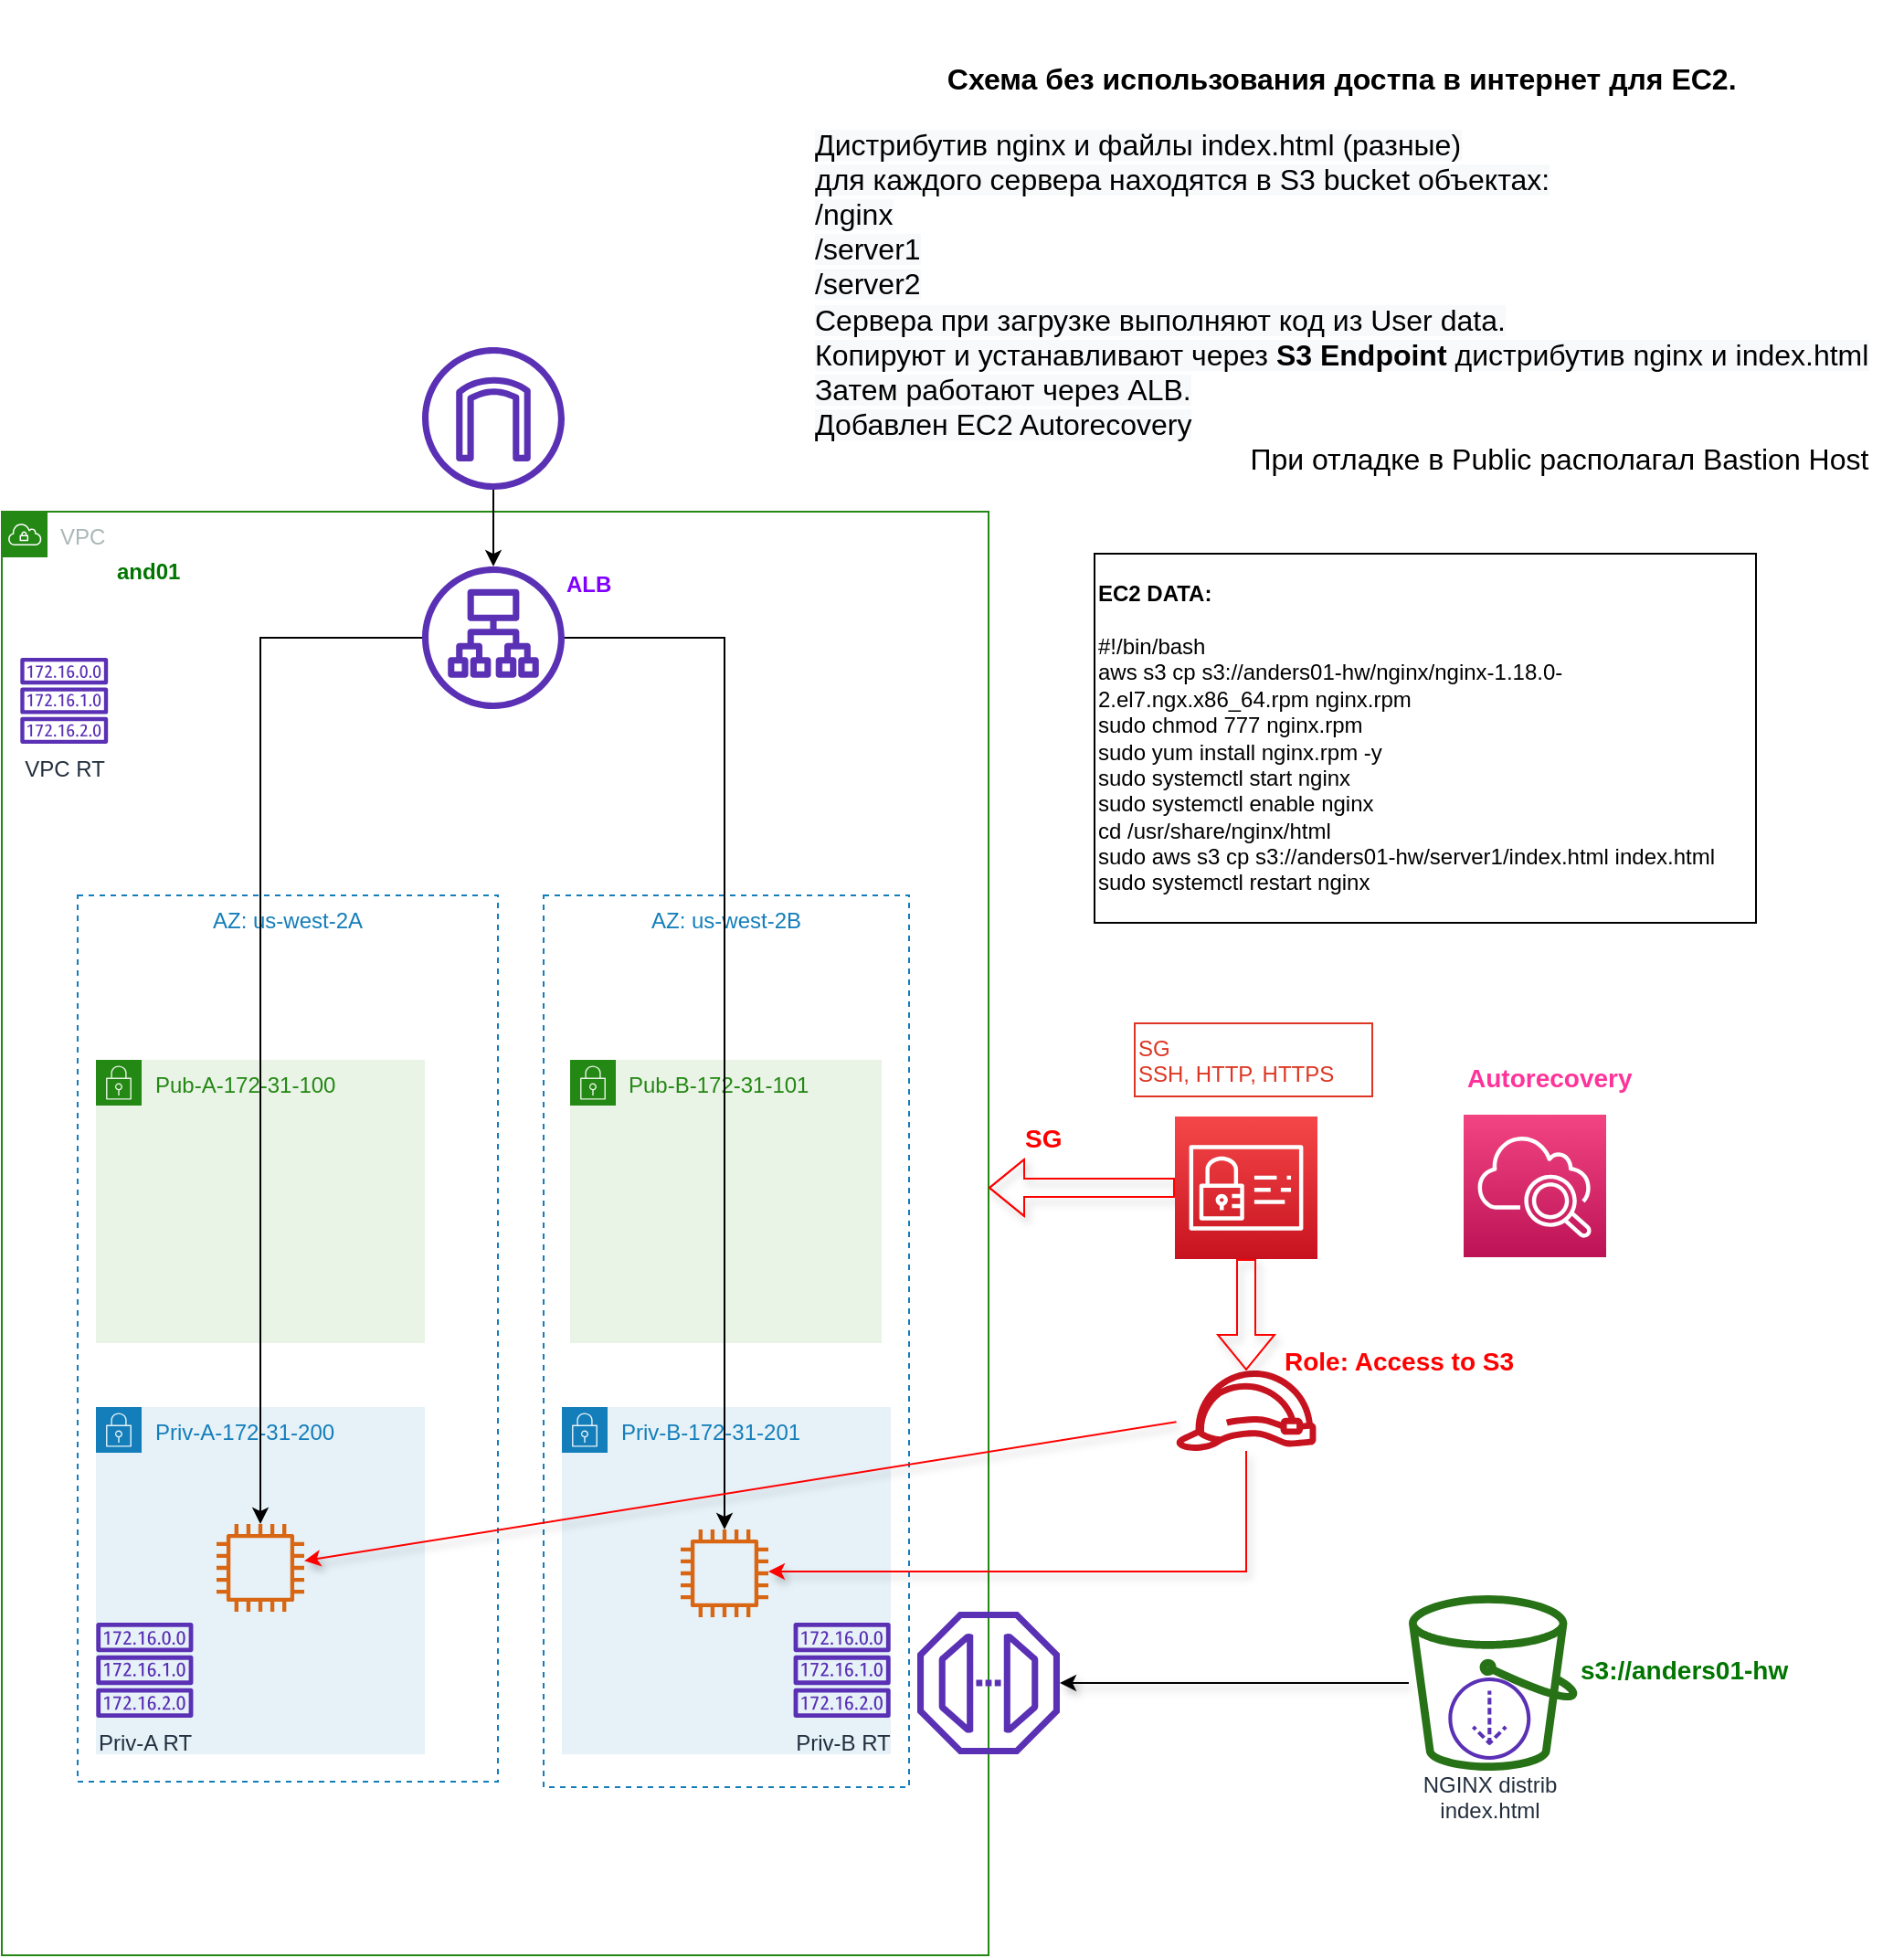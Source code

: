 <mxfile version="14.4.3" type="device"><diagram id="Ht1M8jgEwFfnCIfOTk4-" name="Page-1"><mxGraphModel dx="1086" dy="776" grid="1" gridSize="10" guides="1" tooltips="1" connect="1" arrows="1" fold="1" page="1" pageScale="1" pageWidth="1169" pageHeight="827" math="0" shadow="0"><root><mxCell id="0"/><mxCell id="1" parent="0"/><mxCell id="Z9WsgQVovs0Uvv-2BggI-52" value="" style="group" parent="1" vertex="1" connectable="0"><mxGeometry x="100" y="210" width="1040" height="880" as="geometry"/></mxCell><mxCell id="Z9WsgQVovs0Uvv-2BggI-11" value="VPC" style="points=[[0,0],[0.25,0],[0.5,0],[0.75,0],[1,0],[1,0.25],[1,0.5],[1,0.75],[1,1],[0.75,1],[0.5,1],[0.25,1],[0,1],[0,0.75],[0,0.5],[0,0.25]];outlineConnect=0;gradientColor=none;html=1;whiteSpace=wrap;fontSize=12;fontStyle=0;shape=mxgraph.aws4.group;grIcon=mxgraph.aws4.group_vpc;strokeColor=#248814;fillColor=none;verticalAlign=top;align=left;spacingLeft=30;fontColor=#AAB7B8;dashed=0;" parent="Z9WsgQVovs0Uvv-2BggI-52" vertex="1"><mxGeometry y="90" width="540" height="790" as="geometry"/></mxCell><mxCell id="Z9WsgQVovs0Uvv-2BggI-14" value="AZ: us-west-2B" style="fillColor=none;strokeColor=#147EBA;dashed=1;verticalAlign=top;fontStyle=0;fontColor=#147EBA;" parent="Z9WsgQVovs0Uvv-2BggI-52" vertex="1"><mxGeometry x="296.5" y="300" width="200" height="488" as="geometry"/></mxCell><mxCell id="Z9WsgQVovs0Uvv-2BggI-10" value="AZ: us-west-2A" style="fillColor=none;strokeColor=#147EBA;dashed=1;verticalAlign=top;fontStyle=0;fontColor=#147EBA;" parent="Z9WsgQVovs0Uvv-2BggI-52" vertex="1"><mxGeometry x="41.5" y="300" width="230" height="485" as="geometry"/></mxCell><mxCell id="Z9WsgQVovs0Uvv-2BggI-3" value="" style="outlineConnect=0;fontColor=#232F3E;gradientColor=none;fillColor=#D86613;strokeColor=none;dashed=0;verticalLabelPosition=bottom;verticalAlign=top;align=center;html=1;fontSize=12;fontStyle=0;aspect=fixed;pointerEvents=1;shape=mxgraph.aws4.instance2;" parent="Z9WsgQVovs0Uvv-2BggI-52" vertex="1"><mxGeometry x="122" y="450" width="48" height="48" as="geometry"/></mxCell><mxCell id="Z9WsgQVovs0Uvv-2BggI-4" value="" style="outlineConnect=0;fontColor=#232F3E;gradientColor=none;fillColor=#5A30B5;strokeColor=none;dashed=0;verticalLabelPosition=bottom;verticalAlign=top;align=center;html=1;fontSize=12;fontStyle=0;aspect=fixed;pointerEvents=1;shape=mxgraph.aws4.internet_gateway;" parent="Z9WsgQVovs0Uvv-2BggI-52" vertex="1"><mxGeometry x="230" width="78" height="78" as="geometry"/></mxCell><object label="Priv-A-172-31-200" Priv-A-172-31-200="172.31.200.0/24" id="Z9WsgQVovs0Uvv-2BggI-12"><mxCell style="points=[[0,0],[0.25,0],[0.5,0],[0.75,0],[1,0],[1,0.25],[1,0.5],[1,0.75],[1,1],[0.75,1],[0.5,1],[0.25,1],[0,1],[0,0.75],[0,0.5],[0,0.25]];outlineConnect=0;gradientColor=none;html=1;whiteSpace=wrap;fontSize=12;fontStyle=0;shape=mxgraph.aws4.group;grIcon=mxgraph.aws4.group_security_group;grStroke=0;strokeColor=#147EBA;fillColor=#E6F2F8;verticalAlign=top;align=left;spacingLeft=30;fontColor=#147EBA;dashed=0;" parent="Z9WsgQVovs0Uvv-2BggI-52" vertex="1"><mxGeometry x="51.5" y="580" width="180" height="190" as="geometry"/></mxCell></object><mxCell id="Z9WsgQVovs0Uvv-2BggI-13" value="Pub-A-172-31-100" style="points=[[0,0],[0.25,0],[0.5,0],[0.75,0],[1,0],[1,0.25],[1,0.5],[1,0.75],[1,1],[0.75,1],[0.5,1],[0.25,1],[0,1],[0,0.75],[0,0.5],[0,0.25]];outlineConnect=0;gradientColor=none;html=1;whiteSpace=wrap;fontSize=12;fontStyle=0;shape=mxgraph.aws4.group;grIcon=mxgraph.aws4.group_security_group;grStroke=0;strokeColor=#248814;fillColor=#E9F3E6;verticalAlign=top;align=left;spacingLeft=30;fontColor=#248814;dashed=0;" parent="Z9WsgQVovs0Uvv-2BggI-52" vertex="1"><mxGeometry x="51.5" y="390" width="180" height="155" as="geometry"/></mxCell><mxCell id="Z9WsgQVovs0Uvv-2BggI-1" value="" style="outlineConnect=0;fontColor=#232F3E;gradientColor=none;fillColor=#D86613;strokeColor=none;dashed=0;verticalLabelPosition=bottom;verticalAlign=top;align=center;html=1;fontSize=12;fontStyle=0;aspect=fixed;pointerEvents=1;shape=mxgraph.aws4.instance2;" parent="Z9WsgQVovs0Uvv-2BggI-52" vertex="1"><mxGeometry x="117.5" y="644" width="48" height="48" as="geometry"/></mxCell><mxCell id="Z9WsgQVovs0Uvv-2BggI-15" value="Priv-B-172-31-201" style="points=[[0,0],[0.25,0],[0.5,0],[0.75,0],[1,0],[1,0.25],[1,0.5],[1,0.75],[1,1],[0.75,1],[0.5,1],[0.25,1],[0,1],[0,0.75],[0,0.5],[0,0.25]];outlineConnect=0;gradientColor=none;html=1;whiteSpace=wrap;fontSize=12;fontStyle=0;shape=mxgraph.aws4.group;grIcon=mxgraph.aws4.group_security_group;grStroke=0;strokeColor=#147EBA;fillColor=#E6F2F8;verticalAlign=top;align=left;spacingLeft=30;fontColor=#147EBA;dashed=0;" parent="Z9WsgQVovs0Uvv-2BggI-52" vertex="1"><mxGeometry x="306.5" y="580" width="180" height="190" as="geometry"/></mxCell><mxCell id="Z9WsgQVovs0Uvv-2BggI-2" value="" style="outlineConnect=0;fontColor=#232F3E;gradientColor=none;fillColor=#D86613;strokeColor=none;dashed=0;verticalLabelPosition=bottom;verticalAlign=top;align=center;html=1;fontSize=12;fontStyle=0;aspect=fixed;pointerEvents=1;shape=mxgraph.aws4.instance2;" parent="Z9WsgQVovs0Uvv-2BggI-52" vertex="1"><mxGeometry x="371.5" y="647" width="48" height="48" as="geometry"/></mxCell><mxCell id="Z9WsgQVovs0Uvv-2BggI-16" value="Pub-B-172-31-101" style="points=[[0,0],[0.25,0],[0.5,0],[0.75,0],[1,0],[1,0.25],[1,0.5],[1,0.75],[1,1],[0.75,1],[0.5,1],[0.25,1],[0,1],[0,0.75],[0,0.5],[0,0.25]];outlineConnect=0;gradientColor=none;html=1;whiteSpace=wrap;fontSize=12;fontStyle=0;shape=mxgraph.aws4.group;grIcon=mxgraph.aws4.group_security_group;grStroke=0;strokeColor=#248814;fillColor=#E9F3E6;verticalAlign=top;align=left;spacingLeft=30;fontColor=#248814;dashed=0;" parent="Z9WsgQVovs0Uvv-2BggI-52" vertex="1"><mxGeometry x="311" y="390" width="170.5" height="155" as="geometry"/></mxCell><mxCell id="Z9WsgQVovs0Uvv-2BggI-6" value="" style="outlineConnect=0;fontColor=#232F3E;gradientColor=none;fillColor=#5A30B5;strokeColor=none;dashed=0;verticalLabelPosition=bottom;verticalAlign=top;align=center;html=1;fontSize=12;fontStyle=0;aspect=fixed;pointerEvents=1;shape=mxgraph.aws4.application_load_balancer;" parent="Z9WsgQVovs0Uvv-2BggI-52" vertex="1"><mxGeometry x="230" y="120" width="78" height="78" as="geometry"/></mxCell><mxCell id="Z9WsgQVovs0Uvv-2BggI-17" style="edgeStyle=orthogonalEdgeStyle;rounded=0;orthogonalLoop=1;jettySize=auto;html=1;" parent="Z9WsgQVovs0Uvv-2BggI-52" source="Z9WsgQVovs0Uvv-2BggI-6" target="Z9WsgQVovs0Uvv-2BggI-1" edge="1"><mxGeometry relative="1" as="geometry"/></mxCell><mxCell id="Z9WsgQVovs0Uvv-2BggI-18" style="edgeStyle=orthogonalEdgeStyle;rounded=0;orthogonalLoop=1;jettySize=auto;html=1;" parent="Z9WsgQVovs0Uvv-2BggI-52" source="Z9WsgQVovs0Uvv-2BggI-6" target="Z9WsgQVovs0Uvv-2BggI-2" edge="1"><mxGeometry relative="1" as="geometry"/></mxCell><mxCell id="Z9WsgQVovs0Uvv-2BggI-19" value="Priv-A RT" style="outlineConnect=0;fontColor=#232F3E;gradientColor=none;fillColor=#5A30B5;strokeColor=none;dashed=0;verticalLabelPosition=bottom;verticalAlign=top;align=center;html=1;fontSize=12;fontStyle=0;aspect=fixed;pointerEvents=1;shape=mxgraph.aws4.route_table;" parent="Z9WsgQVovs0Uvv-2BggI-52" vertex="1"><mxGeometry x="51.5" y="698" width="53.37" height="52" as="geometry"/></mxCell><mxCell id="Z9WsgQVovs0Uvv-2BggI-21" value="VPC RT" style="outlineConnect=0;fontColor=#232F3E;gradientColor=none;fillColor=#5A30B5;strokeColor=none;dashed=0;verticalLabelPosition=bottom;verticalAlign=top;align=center;html=1;fontSize=12;fontStyle=0;aspect=fixed;pointerEvents=1;shape=mxgraph.aws4.route_table;" parent="Z9WsgQVovs0Uvv-2BggI-52" vertex="1"><mxGeometry x="10" y="170" width="48.24" height="47" as="geometry"/></mxCell><mxCell id="Z9WsgQVovs0Uvv-2BggI-22" value="Priv-B RT" style="outlineConnect=0;fontColor=#232F3E;gradientColor=none;fillColor=#5A30B5;strokeColor=none;dashed=0;verticalLabelPosition=bottom;verticalAlign=top;align=center;html=1;fontSize=12;fontStyle=0;aspect=fixed;pointerEvents=1;shape=mxgraph.aws4.route_table;" parent="Z9WsgQVovs0Uvv-2BggI-52" vertex="1"><mxGeometry x="433.13" y="698" width="53.37" height="52" as="geometry"/></mxCell><mxCell id="Z9WsgQVovs0Uvv-2BggI-23" style="edgeStyle=orthogonalEdgeStyle;rounded=0;orthogonalLoop=1;jettySize=auto;html=1;" parent="Z9WsgQVovs0Uvv-2BggI-52" source="Z9WsgQVovs0Uvv-2BggI-4" target="Z9WsgQVovs0Uvv-2BggI-6" edge="1"><mxGeometry relative="1" as="geometry"><mxPoint x="270" y="130" as="targetPoint"/></mxGeometry></mxCell><mxCell id="Z9WsgQVovs0Uvv-2BggI-30" value="SG&#10;SSH, HTTP, HTTPS" style="fillColor=none;strokeColor=#DD3522;verticalAlign=top;fontStyle=0;fontColor=#DD3522;align=left;" parent="Z9WsgQVovs0Uvv-2BggI-52" vertex="1"><mxGeometry x="620" y="370" width="130" height="40" as="geometry"/></mxCell><mxCell id="Z9WsgQVovs0Uvv-2BggI-33" value="&lt;b&gt;ALB&lt;/b&gt;&amp;nbsp;" style="text;html=1;strokeColor=none;fillColor=none;align=left;verticalAlign=middle;whiteSpace=wrap;rounded=0;fontColor=#7F00FF;" parent="Z9WsgQVovs0Uvv-2BggI-52" vertex="1"><mxGeometry x="306.5" y="120" width="40" height="20" as="geometry"/></mxCell><mxCell id="Z9WsgQVovs0Uvv-2BggI-34" value="&lt;div&gt;&lt;b&gt;EC2 DATA:&lt;/b&gt;&lt;/div&gt;&lt;div&gt;&lt;br&gt;&lt;/div&gt;&lt;div&gt;&lt;div&gt;#!/bin/bash&lt;/div&gt;&lt;div&gt;aws s3 cp s3://anders01-hw/nginx/nginx-1.18.0-2.el7.ngx.x86_64.rpm nginx.rpm&lt;/div&gt;&lt;div&gt;sudo chmod 777 nginx.rpm&amp;nbsp;&lt;/div&gt;&lt;div&gt;sudo yum install nginx.rpm -y&lt;/div&gt;&lt;div&gt;sudo systemctl start nginx&lt;/div&gt;&lt;div&gt;sudo systemctl enable nginx&lt;/div&gt;&lt;div&gt;cd /usr/share/nginx/html&lt;/div&gt;&lt;div&gt;sudo aws s3 cp s3://anders01-hw/server1/index.html index.html&lt;/div&gt;&lt;div&gt;sudo systemctl restart nginx&lt;/div&gt;&lt;/div&gt;" style="text;html=1;fillColor=none;align=left;verticalAlign=middle;whiteSpace=wrap;rounded=0;strokeColor=#000000;" parent="Z9WsgQVovs0Uvv-2BggI-52" vertex="1"><mxGeometry x="598" y="113" width="362" height="202" as="geometry"/></mxCell><mxCell id="Z9WsgQVovs0Uvv-2BggI-37" value="&lt;b&gt;and01&lt;/b&gt;" style="text;html=1;strokeColor=none;fillColor=none;align=left;verticalAlign=middle;whiteSpace=wrap;rounded=0;fontColor=#007500;" parent="Z9WsgQVovs0Uvv-2BggI-52" vertex="1"><mxGeometry x="61" y="113" width="50" height="20" as="geometry"/></mxCell><mxCell id="Z9WsgQVovs0Uvv-2BggI-38" value="" style="outlineConnect=0;fontColor=#232F3E;gradientColor=none;fillColor=#277116;strokeColor=none;dashed=0;verticalLabelPosition=bottom;verticalAlign=top;align=center;html=1;fontSize=12;fontStyle=0;aspect=fixed;pointerEvents=1;shape=mxgraph.aws4.bucket;" parent="Z9WsgQVovs0Uvv-2BggI-52" vertex="1"><mxGeometry x="770" y="683" width="92.31" height="96" as="geometry"/></mxCell><mxCell id="Z9WsgQVovs0Uvv-2BggI-39" value="" style="outlineConnect=0;fontColor=#232F3E;gradientColor=none;fillColor=#5A30B5;strokeColor=none;dashed=0;verticalLabelPosition=bottom;verticalAlign=top;align=center;html=1;fontSize=12;fontStyle=0;aspect=fixed;pointerEvents=1;shape=mxgraph.aws4.endpoint;" parent="Z9WsgQVovs0Uvv-2BggI-52" vertex="1"><mxGeometry x="501" y="692" width="78" height="78" as="geometry"/></mxCell><mxCell id="Z9WsgQVovs0Uvv-2BggI-41" style="edgeStyle=orthogonalEdgeStyle;rounded=0;orthogonalLoop=1;jettySize=auto;html=1;shadow=1;fontColor=#007500;" parent="Z9WsgQVovs0Uvv-2BggI-52" source="Z9WsgQVovs0Uvv-2BggI-38" target="Z9WsgQVovs0Uvv-2BggI-39" edge="1"><mxGeometry relative="1" as="geometry"/></mxCell><mxCell id="Z9WsgQVovs0Uvv-2BggI-28" value="NGINX distrib&lt;br&gt;index.html" style="outlineConnect=0;fontColor=#232F3E;gradientColor=none;fillColor=#5A30B5;strokeColor=none;dashed=0;verticalLabelPosition=bottom;verticalAlign=top;align=center;html=1;fontSize=12;fontStyle=0;aspect=fixed;pointerEvents=1;shape=mxgraph.aws4.download_distribution;rotation=0;" parent="Z9WsgQVovs0Uvv-2BggI-52" vertex="1"><mxGeometry x="791.66" y="728" width="45" height="45" as="geometry"/></mxCell><mxCell id="Z9WsgQVovs0Uvv-2BggI-42" value="&lt;b style=&quot;font-size: 14px;&quot;&gt;s3://anders01-hw&amp;nbsp;&lt;/b&gt;" style="text;html=1;strokeColor=none;fillColor=none;align=left;verticalAlign=middle;whiteSpace=wrap;rounded=0;fontColor=#007500;fontSize=14;" parent="Z9WsgQVovs0Uvv-2BggI-52" vertex="1"><mxGeometry x="862.31" y="714" width="129.69" height="20" as="geometry"/></mxCell><mxCell id="Z9WsgQVovs0Uvv-2BggI-45" style="edgeStyle=orthogonalEdgeStyle;rounded=0;orthogonalLoop=1;jettySize=auto;html=1;shadow=1;fontSize=14;fontColor=#007500;shape=flexArrow;strokeColor=#FF0000;" parent="Z9WsgQVovs0Uvv-2BggI-52" source="Z9WsgQVovs0Uvv-2BggI-43" edge="1"><mxGeometry relative="1" as="geometry"><mxPoint x="540" y="460" as="targetPoint"/></mxGeometry></mxCell><mxCell id="Z9WsgQVovs0Uvv-2BggI-43" value="" style="points=[[0,0,0],[0.25,0,0],[0.5,0,0],[0.75,0,0],[1,0,0],[0,1,0],[0.25,1,0],[0.5,1,0],[0.75,1,0],[1,1,0],[0,0.25,0],[0,0.5,0],[0,0.75,0],[1,0.25,0],[1,0.5,0],[1,0.75,0]];outlineConnect=0;fontColor=#232F3E;gradientColor=#F54749;gradientDirection=north;fillColor=#C7131F;strokeColor=#ffffff;dashed=0;verticalLabelPosition=bottom;verticalAlign=top;align=center;html=1;fontSize=12;fontStyle=0;aspect=fixed;shape=mxgraph.aws4.resourceIcon;resIcon=mxgraph.aws4.identity_and_access_management;" parent="Z9WsgQVovs0Uvv-2BggI-52" vertex="1"><mxGeometry x="642" y="421" width="78" height="78" as="geometry"/></mxCell><mxCell id="Z9WsgQVovs0Uvv-2BggI-47" style="edgeStyle=orthogonalEdgeStyle;rounded=0;orthogonalLoop=1;jettySize=auto;html=1;shadow=1;strokeColor=#FF0000;fontSize=14;fontColor=#007500;" parent="Z9WsgQVovs0Uvv-2BggI-52" source="Z9WsgQVovs0Uvv-2BggI-44" target="Z9WsgQVovs0Uvv-2BggI-2" edge="1"><mxGeometry relative="1" as="geometry"><Array as="points"><mxPoint x="681" y="670"/></Array></mxGeometry></mxCell><mxCell id="Z9WsgQVovs0Uvv-2BggI-44" value="" style="outlineConnect=0;fontColor=#232F3E;gradientColor=none;fillColor=#C7131F;strokeColor=none;dashed=0;verticalLabelPosition=bottom;verticalAlign=top;align=center;html=1;fontSize=12;fontStyle=0;aspect=fixed;pointerEvents=1;shape=mxgraph.aws4.role;" parent="Z9WsgQVovs0Uvv-2BggI-52" vertex="1"><mxGeometry x="642" y="560" width="78" height="44" as="geometry"/></mxCell><mxCell id="Z9WsgQVovs0Uvv-2BggI-46" style="edgeStyle=orthogonalEdgeStyle;shape=flexArrow;rounded=0;orthogonalLoop=1;jettySize=auto;html=1;shadow=1;strokeColor=#FF0000;fontSize=14;fontColor=#007500;" parent="Z9WsgQVovs0Uvv-2BggI-52" source="Z9WsgQVovs0Uvv-2BggI-43" target="Z9WsgQVovs0Uvv-2BggI-44" edge="1"><mxGeometry relative="1" as="geometry"/></mxCell><mxCell id="Z9WsgQVovs0Uvv-2BggI-48" value="" style="endArrow=classic;html=1;shadow=1;strokeColor=#FF0000;fontSize=14;fontColor=#007500;" parent="Z9WsgQVovs0Uvv-2BggI-52" source="Z9WsgQVovs0Uvv-2BggI-44" target="Z9WsgQVovs0Uvv-2BggI-1" edge="1"><mxGeometry width="50" height="50" relative="1" as="geometry"><mxPoint x="860" y="510" as="sourcePoint"/><mxPoint x="690" y="560" as="targetPoint"/></mxGeometry></mxCell><mxCell id="Z9WsgQVovs0Uvv-2BggI-49" value="&lt;b style=&quot;font-size: 14px&quot;&gt;SG&amp;nbsp;&lt;/b&gt;" style="text;html=1;strokeColor=none;fillColor=none;align=left;verticalAlign=middle;whiteSpace=wrap;rounded=0;fontSize=14;fontColor=#FF0000;" parent="Z9WsgQVovs0Uvv-2BggI-52" vertex="1"><mxGeometry x="558" y="423" width="40" height="20" as="geometry"/></mxCell><mxCell id="Z9WsgQVovs0Uvv-2BggI-50" value="&lt;b style=&quot;font-size: 14px&quot;&gt;Role: Access to S3&lt;/b&gt;" style="text;html=1;strokeColor=none;fillColor=none;align=left;verticalAlign=middle;whiteSpace=wrap;rounded=0;fontSize=14;fontColor=#FF0000;" parent="Z9WsgQVovs0Uvv-2BggI-52" vertex="1"><mxGeometry x="700" y="545" width="130" height="20" as="geometry"/></mxCell><mxCell id="Z9WsgQVovs0Uvv-2BggI-54" value="&lt;b&gt;&lt;br&gt;&lt;br&gt;&lt;div style=&quot;text-align: center&quot;&gt;&lt;b style=&quot;font-family: &amp;quot;helvetica&amp;quot; ; font-size: 16px&quot;&gt;Схема без использования достпа в интернет для EC2.&lt;/b&gt;&lt;/div&gt;&lt;/b&gt;&lt;br style=&quot;font-family: helvetica; font-size: 16px; font-style: normal; font-weight: 400; letter-spacing: normal; text-align: left; text-indent: 0px; text-transform: none; word-spacing: 0px; background-color: rgb(248, 249, 250);&quot;&gt;&lt;span style=&quot;font-family: helvetica; font-size: 16px; font-style: normal; font-weight: 400; letter-spacing: normal; text-align: left; text-indent: 0px; text-transform: none; word-spacing: 0px; background-color: rgb(248, 249, 250); display: inline; float: none;&quot;&gt;Дистрибутив nginx и файлы index.html (разные)&lt;br&gt;для каждого сервера находятся в S3 bucket&amp;nbsp;&lt;/span&gt;&lt;span style=&quot;font-family: helvetica; font-size: 16px; font-style: normal; font-weight: 400; letter-spacing: normal; text-align: left; text-indent: 0px; text-transform: none; word-spacing: 0px; background-color: rgb(248, 249, 250); display: inline; float: none;&quot;&gt;объектах:&lt;/span&gt;&lt;br style=&quot;font-family: helvetica; font-size: 16px; font-style: normal; font-weight: 400; letter-spacing: normal; text-align: left; text-indent: 0px; text-transform: none; word-spacing: 0px; background-color: rgb(248, 249, 250);&quot;&gt;&lt;span style=&quot;font-family: helvetica; font-size: 16px; font-style: normal; font-weight: 400; letter-spacing: normal; text-align: left; text-indent: 0px; text-transform: none; word-spacing: 0px; background-color: rgb(248, 249, 250); display: inline; float: none;&quot;&gt;/nginx&lt;/span&gt;&lt;br style=&quot;font-family: helvetica; font-size: 16px; font-style: normal; font-weight: 400; letter-spacing: normal; text-align: left; text-indent: 0px; text-transform: none; word-spacing: 0px; background-color: rgb(248, 249, 250);&quot;&gt;&lt;span style=&quot;font-family: helvetica; font-size: 16px; font-style: normal; font-weight: 400; letter-spacing: normal; text-align: left; text-indent: 0px; text-transform: none; word-spacing: 0px; background-color: rgb(248, 249, 250); display: inline; float: none;&quot;&gt;/server1&lt;/span&gt;&lt;br style=&quot;font-family: helvetica; font-size: 16px; font-style: normal; font-weight: 400; letter-spacing: normal; text-align: left; text-indent: 0px; text-transform: none; word-spacing: 0px; background-color: rgb(248, 249, 250);&quot;&gt;&lt;span style=&quot;font-family: helvetica; font-size: 16px; font-style: normal; font-weight: 400; letter-spacing: normal; text-align: left; text-indent: 0px; text-transform: none; word-spacing: 0px; background-color: rgb(248, 249, 250); display: inline; float: none;&quot;&gt;/server2&lt;br&gt;Сервера при загрузке выполняют код из User data.&lt;br&gt;Копируют и устанавливают через &lt;/span&gt;&lt;span style=&quot;font-family: helvetica; font-size: 16px; font-style: normal; letter-spacing: normal; text-align: left; text-indent: 0px; text-transform: none; word-spacing: 0px; background-color: rgb(248, 249, 250); display: inline; float: none;&quot;&gt;&lt;b&gt;S3 Endpoint&lt;/b&gt;&lt;/span&gt;&lt;span style=&quot;font-family: helvetica; font-size: 16px; font-style: normal; font-weight: 400; letter-spacing: normal; text-indent: 0px; text-transform: none; word-spacing: 0px; background-color: rgb(248, 249, 250); display: inline; float: none;&quot;&gt; дистрибутив nginx и index.html&lt;br&gt;Затем работают через ALB.&lt;br&gt;Добавлен EC2 Autorecovery&lt;br&gt;&lt;div style=&quot;text-align: right&quot;&gt;&amp;nbsp;При отладке в Public располагал Bastion Host&lt;/div&gt;&lt;/span&gt;" style="text;html=1;strokeColor=none;fillColor=none;spacing=5;spacingTop=-20;whiteSpace=wrap;overflow=hidden;rounded=0;fontSize=14;align=left;fontColor=#0;" parent="Z9WsgQVovs0Uvv-2BggI-52" vertex="1"><mxGeometry x="440" y="-180" width="600" height="270" as="geometry"/></mxCell><mxCell id="141prsOqeIPPz78BmLMg-1" value="" style="points=[[0,0,0],[0.25,0,0],[0.5,0,0],[0.75,0,0],[1,0,0],[0,1,0],[0.25,1,0],[0.5,1,0],[0.75,1,0],[1,1,0],[0,0.25,0],[0,0.5,0],[0,0.75,0],[1,0.25,0],[1,0.5,0],[1,0.75,0]];points=[[0,0,0],[0.25,0,0],[0.5,0,0],[0.75,0,0],[1,0,0],[0,1,0],[0.25,1,0],[0.5,1,0],[0.75,1,0],[1,1,0],[0,0.25,0],[0,0.5,0],[0,0.75,0],[1,0.25,0],[1,0.5,0],[1,0.75,0]];outlineConnect=0;fontColor=#232F3E;gradientColor=#F34482;gradientDirection=north;fillColor=#BC1356;strokeColor=#ffffff;dashed=0;verticalLabelPosition=bottom;verticalAlign=top;align=center;html=1;fontSize=12;fontStyle=0;aspect=fixed;shape=mxgraph.aws4.resourceIcon;resIcon=mxgraph.aws4.cloudwatch_2;" vertex="1" parent="Z9WsgQVovs0Uvv-2BggI-52"><mxGeometry x="800" y="420" width="78" height="78" as="geometry"/></mxCell><mxCell id="141prsOqeIPPz78BmLMg-2" value="&lt;b&gt;Autorecovery&lt;/b&gt;" style="text;html=1;strokeColor=none;fillColor=none;align=left;verticalAlign=middle;whiteSpace=wrap;rounded=0;fontSize=14;fontColor=#FF3399;" vertex="1" parent="Z9WsgQVovs0Uvv-2BggI-52"><mxGeometry x="800" y="390" width="40" height="20" as="geometry"/></mxCell><mxCell id="Z9WsgQVovs0Uvv-2BggI-53" value="&lt;font style=&quot;font-size: 16px&quot;&gt;&lt;br&gt;&lt;/font&gt;" style="text;html=1;align=left;verticalAlign=middle;resizable=0;points=[];autosize=1;fontSize=14;fontColor=#FF0000;" parent="1" vertex="1"><mxGeometry x="480" y="115" width="20" height="20" as="geometry"/></mxCell></root></mxGraphModel></diagram></mxfile>